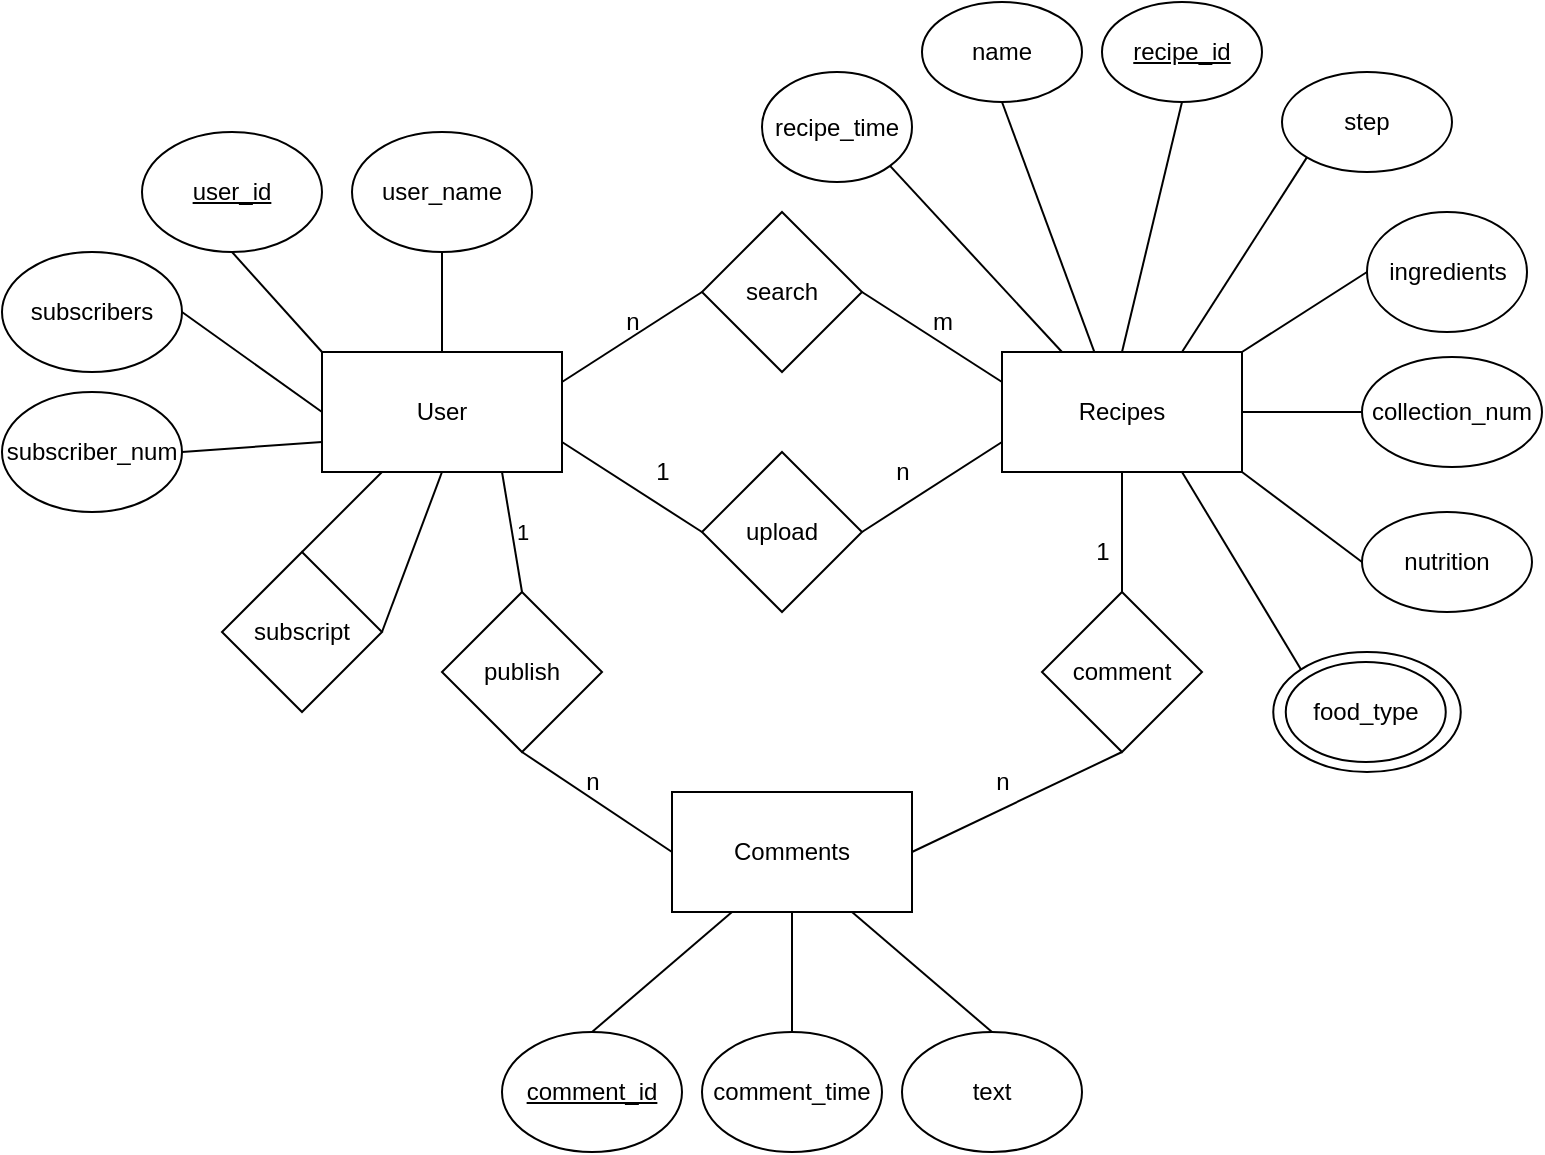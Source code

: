 <mxfile version="20.3.6" type="github">
  <diagram id="R2lEEEUBdFMjLlhIrx00" name="Page-1">
    <mxGraphModel dx="788" dy="449" grid="1" gridSize="10" guides="1" tooltips="1" connect="1" arrows="1" fold="1" page="1" pageScale="1" pageWidth="850" pageHeight="1100" math="0" shadow="0" extFonts="Permanent Marker^https://fonts.googleapis.com/css?family=Permanent+Marker">
      <root>
        <mxCell id="0" />
        <mxCell id="1" parent="0" />
        <mxCell id="2Bwj7JINlutWcThb7Niz-56" value="" style="ellipse;whiteSpace=wrap;html=1;fillStyle=auto;" vertex="1" parent="1">
          <mxGeometry x="665.63" y="500" width="93.75" height="60" as="geometry" />
        </mxCell>
        <mxCell id="2Bwj7JINlutWcThb7Niz-5" value="User" style="rounded=0;whiteSpace=wrap;html=1;" vertex="1" parent="1">
          <mxGeometry x="190" y="350" width="120" height="60" as="geometry" />
        </mxCell>
        <mxCell id="2Bwj7JINlutWcThb7Niz-6" value="Recipes" style="rounded=0;whiteSpace=wrap;html=1;" vertex="1" parent="1">
          <mxGeometry x="530" y="350" width="120" height="60" as="geometry" />
        </mxCell>
        <mxCell id="2Bwj7JINlutWcThb7Niz-8" value="Comments" style="rounded=0;whiteSpace=wrap;html=1;" vertex="1" parent="1">
          <mxGeometry x="365" y="570" width="120" height="60" as="geometry" />
        </mxCell>
        <mxCell id="2Bwj7JINlutWcThb7Niz-9" value="user_id" style="ellipse;whiteSpace=wrap;html=1;fontStyle=4" vertex="1" parent="1">
          <mxGeometry x="100" y="240" width="90" height="60" as="geometry" />
        </mxCell>
        <mxCell id="2Bwj7JINlutWcThb7Niz-10" value="&lt;u&gt;recipe_id&lt;/u&gt;" style="ellipse;whiteSpace=wrap;html=1;" vertex="1" parent="1">
          <mxGeometry x="580" y="175" width="80" height="50" as="geometry" />
        </mxCell>
        <mxCell id="2Bwj7JINlutWcThb7Niz-11" value="user_name" style="ellipse;whiteSpace=wrap;html=1;" vertex="1" parent="1">
          <mxGeometry x="205" y="240" width="90" height="60" as="geometry" />
        </mxCell>
        <mxCell id="2Bwj7JINlutWcThb7Niz-12" value="subscribers" style="ellipse;whiteSpace=wrap;html=1;" vertex="1" parent="1">
          <mxGeometry x="30" y="300" width="90" height="60" as="geometry" />
        </mxCell>
        <mxCell id="2Bwj7JINlutWcThb7Niz-13" value="recipe_time" style="ellipse;whiteSpace=wrap;html=1;" vertex="1" parent="1">
          <mxGeometry x="410" y="210" width="75" height="55" as="geometry" />
        </mxCell>
        <mxCell id="2Bwj7JINlutWcThb7Niz-14" value="subscript" style="rhombus;whiteSpace=wrap;html=1;" vertex="1" parent="1">
          <mxGeometry x="140" y="450" width="80" height="80" as="geometry" />
        </mxCell>
        <mxCell id="2Bwj7JINlutWcThb7Niz-16" value="" style="endArrow=none;html=1;rounded=0;exitX=1;exitY=0.5;exitDx=0;exitDy=0;entryX=0.5;entryY=1;entryDx=0;entryDy=0;" edge="1" parent="1" source="2Bwj7JINlutWcThb7Niz-14" target="2Bwj7JINlutWcThb7Niz-5">
          <mxGeometry width="50" height="50" relative="1" as="geometry">
            <mxPoint x="330" y="400" as="sourcePoint" />
            <mxPoint x="380" y="350" as="targetPoint" />
          </mxGeometry>
        </mxCell>
        <mxCell id="2Bwj7JINlutWcThb7Niz-18" value="" style="endArrow=none;html=1;rounded=0;exitX=0.5;exitY=0;exitDx=0;exitDy=0;entryX=0.25;entryY=1;entryDx=0;entryDy=0;" edge="1" parent="1" source="2Bwj7JINlutWcThb7Niz-14" target="2Bwj7JINlutWcThb7Niz-5">
          <mxGeometry width="50" height="50" relative="1" as="geometry">
            <mxPoint x="330" y="400" as="sourcePoint" />
            <mxPoint x="380" y="350" as="targetPoint" />
          </mxGeometry>
        </mxCell>
        <mxCell id="2Bwj7JINlutWcThb7Niz-19" value="search" style="rhombus;whiteSpace=wrap;html=1;" vertex="1" parent="1">
          <mxGeometry x="380" y="280" width="80" height="80" as="geometry" />
        </mxCell>
        <mxCell id="2Bwj7JINlutWcThb7Niz-20" value="" style="endArrow=none;html=1;rounded=0;exitX=1;exitY=0.25;exitDx=0;exitDy=0;entryX=0;entryY=0.5;entryDx=0;entryDy=0;" edge="1" parent="1" source="2Bwj7JINlutWcThb7Niz-5" target="2Bwj7JINlutWcThb7Niz-19">
          <mxGeometry width="50" height="50" relative="1" as="geometry">
            <mxPoint x="330" y="400" as="sourcePoint" />
            <mxPoint x="380" y="350" as="targetPoint" />
          </mxGeometry>
        </mxCell>
        <mxCell id="2Bwj7JINlutWcThb7Niz-21" value="" style="endArrow=none;html=1;rounded=0;entryX=1;entryY=0.5;entryDx=0;entryDy=0;exitX=0;exitY=0.25;exitDx=0;exitDy=0;" edge="1" parent="1" source="2Bwj7JINlutWcThb7Niz-6" target="2Bwj7JINlutWcThb7Niz-19">
          <mxGeometry width="50" height="50" relative="1" as="geometry">
            <mxPoint x="330" y="400" as="sourcePoint" />
            <mxPoint x="380" y="350" as="targetPoint" />
          </mxGeometry>
        </mxCell>
        <mxCell id="2Bwj7JINlutWcThb7Niz-22" value="upload" style="rhombus;whiteSpace=wrap;html=1;" vertex="1" parent="1">
          <mxGeometry x="380" y="400" width="80" height="80" as="geometry" />
        </mxCell>
        <mxCell id="2Bwj7JINlutWcThb7Niz-23" value="" style="endArrow=none;html=1;rounded=0;exitX=1;exitY=0.75;exitDx=0;exitDy=0;entryX=0;entryY=0.5;entryDx=0;entryDy=0;" edge="1" parent="1" source="2Bwj7JINlutWcThb7Niz-5" target="2Bwj7JINlutWcThb7Niz-22">
          <mxGeometry width="50" height="50" relative="1" as="geometry">
            <mxPoint x="330" y="400" as="sourcePoint" />
            <mxPoint x="380" y="350" as="targetPoint" />
          </mxGeometry>
        </mxCell>
        <mxCell id="2Bwj7JINlutWcThb7Niz-24" value="" style="endArrow=none;html=1;rounded=0;entryX=1;entryY=0.5;entryDx=0;entryDy=0;exitX=0;exitY=0.75;exitDx=0;exitDy=0;" edge="1" parent="1" source="2Bwj7JINlutWcThb7Niz-6" target="2Bwj7JINlutWcThb7Niz-22">
          <mxGeometry width="50" height="50" relative="1" as="geometry">
            <mxPoint x="330" y="400" as="sourcePoint" />
            <mxPoint x="380" y="350" as="targetPoint" />
          </mxGeometry>
        </mxCell>
        <mxCell id="2Bwj7JINlutWcThb7Niz-25" value="publish" style="rhombus;whiteSpace=wrap;html=1;" vertex="1" parent="1">
          <mxGeometry x="250" y="470" width="80" height="80" as="geometry" />
        </mxCell>
        <mxCell id="2Bwj7JINlutWcThb7Niz-26" value="" style="endArrow=none;html=1;rounded=0;entryX=0.75;entryY=1;entryDx=0;entryDy=0;exitX=0.5;exitY=0;exitDx=0;exitDy=0;" edge="1" parent="1" source="2Bwj7JINlutWcThb7Niz-25" target="2Bwj7JINlutWcThb7Niz-5">
          <mxGeometry width="50" height="50" relative="1" as="geometry">
            <mxPoint x="330" y="440" as="sourcePoint" />
            <mxPoint x="380" y="390" as="targetPoint" />
          </mxGeometry>
        </mxCell>
        <mxCell id="2Bwj7JINlutWcThb7Niz-59" value="1" style="edgeLabel;html=1;align=center;verticalAlign=middle;resizable=0;points=[];" vertex="1" connectable="0" parent="2Bwj7JINlutWcThb7Niz-26">
          <mxGeometry x="0.065" y="-2" relative="1" as="geometry">
            <mxPoint x="3" y="2" as="offset" />
          </mxGeometry>
        </mxCell>
        <mxCell id="2Bwj7JINlutWcThb7Niz-27" value="" style="endArrow=none;html=1;rounded=0;exitX=0.5;exitY=1;exitDx=0;exitDy=0;entryX=0;entryY=0.5;entryDx=0;entryDy=0;" edge="1" parent="1" source="2Bwj7JINlutWcThb7Niz-25" target="2Bwj7JINlutWcThb7Niz-8">
          <mxGeometry width="50" height="50" relative="1" as="geometry">
            <mxPoint x="330" y="440" as="sourcePoint" />
            <mxPoint x="380" y="390" as="targetPoint" />
          </mxGeometry>
        </mxCell>
        <mxCell id="2Bwj7JINlutWcThb7Niz-28" value="comment" style="rhombus;whiteSpace=wrap;html=1;" vertex="1" parent="1">
          <mxGeometry x="550" y="470" width="80" height="80" as="geometry" />
        </mxCell>
        <mxCell id="2Bwj7JINlutWcThb7Niz-29" value="" style="endArrow=none;html=1;rounded=0;entryX=1;entryY=0.5;entryDx=0;entryDy=0;exitX=0.5;exitY=1;exitDx=0;exitDy=0;" edge="1" parent="1" source="2Bwj7JINlutWcThb7Niz-28" target="2Bwj7JINlutWcThb7Niz-8">
          <mxGeometry width="50" height="50" relative="1" as="geometry">
            <mxPoint x="330" y="590" as="sourcePoint" />
            <mxPoint x="380" y="540" as="targetPoint" />
          </mxGeometry>
        </mxCell>
        <mxCell id="2Bwj7JINlutWcThb7Niz-30" value="" style="endArrow=none;html=1;rounded=0;entryX=0.5;entryY=0;entryDx=0;entryDy=0;exitX=0.5;exitY=1;exitDx=0;exitDy=0;" edge="1" parent="1" source="2Bwj7JINlutWcThb7Niz-6" target="2Bwj7JINlutWcThb7Niz-28">
          <mxGeometry width="50" height="50" relative="1" as="geometry">
            <mxPoint x="330" y="590" as="sourcePoint" />
            <mxPoint x="380" y="540" as="targetPoint" />
          </mxGeometry>
        </mxCell>
        <mxCell id="2Bwj7JINlutWcThb7Niz-31" value="comment_id" style="ellipse;whiteSpace=wrap;html=1;fontStyle=4" vertex="1" parent="1">
          <mxGeometry x="280" y="690" width="90" height="60" as="geometry" />
        </mxCell>
        <mxCell id="2Bwj7JINlutWcThb7Niz-32" value="comment_time" style="ellipse;whiteSpace=wrap;html=1;" vertex="1" parent="1">
          <mxGeometry x="380" y="690" width="90" height="60" as="geometry" />
        </mxCell>
        <mxCell id="2Bwj7JINlutWcThb7Niz-33" value="" style="endArrow=none;html=1;rounded=0;exitX=0.5;exitY=0;exitDx=0;exitDy=0;entryX=0.25;entryY=1;entryDx=0;entryDy=0;" edge="1" parent="1" source="2Bwj7JINlutWcThb7Niz-31" target="2Bwj7JINlutWcThb7Niz-8">
          <mxGeometry width="50" height="50" relative="1" as="geometry">
            <mxPoint x="330" y="610" as="sourcePoint" />
            <mxPoint x="380" y="560" as="targetPoint" />
          </mxGeometry>
        </mxCell>
        <mxCell id="2Bwj7JINlutWcThb7Niz-34" value="" style="endArrow=none;html=1;rounded=0;entryX=0.5;entryY=0;entryDx=0;entryDy=0;exitX=0.5;exitY=1;exitDx=0;exitDy=0;" edge="1" parent="1" source="2Bwj7JINlutWcThb7Niz-8" target="2Bwj7JINlutWcThb7Niz-32">
          <mxGeometry width="50" height="50" relative="1" as="geometry">
            <mxPoint x="330" y="610" as="sourcePoint" />
            <mxPoint x="380" y="560" as="targetPoint" />
          </mxGeometry>
        </mxCell>
        <mxCell id="2Bwj7JINlutWcThb7Niz-36" value="text" style="ellipse;whiteSpace=wrap;html=1;" vertex="1" parent="1">
          <mxGeometry x="480" y="690" width="90" height="60" as="geometry" />
        </mxCell>
        <mxCell id="2Bwj7JINlutWcThb7Niz-37" value="" style="endArrow=none;html=1;rounded=0;entryX=0.5;entryY=0;entryDx=0;entryDy=0;exitX=0.75;exitY=1;exitDx=0;exitDy=0;" edge="1" parent="1" source="2Bwj7JINlutWcThb7Niz-8" target="2Bwj7JINlutWcThb7Niz-36">
          <mxGeometry width="50" height="50" relative="1" as="geometry">
            <mxPoint x="330" y="610" as="sourcePoint" />
            <mxPoint x="380" y="560" as="targetPoint" />
          </mxGeometry>
        </mxCell>
        <mxCell id="2Bwj7JINlutWcThb7Niz-38" value="" style="endArrow=none;html=1;rounded=0;exitX=0.5;exitY=1;exitDx=0;exitDy=0;entryX=0.5;entryY=0;entryDx=0;entryDy=0;" edge="1" parent="1" source="2Bwj7JINlutWcThb7Niz-11" target="2Bwj7JINlutWcThb7Niz-5">
          <mxGeometry width="50" height="50" relative="1" as="geometry">
            <mxPoint x="330" y="280" as="sourcePoint" />
            <mxPoint x="380" y="230" as="targetPoint" />
          </mxGeometry>
        </mxCell>
        <mxCell id="2Bwj7JINlutWcThb7Niz-39" value="" style="endArrow=none;html=1;rounded=0;exitX=0.5;exitY=1;exitDx=0;exitDy=0;entryX=0;entryY=0;entryDx=0;entryDy=0;" edge="1" parent="1" source="2Bwj7JINlutWcThb7Niz-9" target="2Bwj7JINlutWcThb7Niz-5">
          <mxGeometry width="50" height="50" relative="1" as="geometry">
            <mxPoint x="330" y="280" as="sourcePoint" />
            <mxPoint x="380" y="230" as="targetPoint" />
          </mxGeometry>
        </mxCell>
        <mxCell id="2Bwj7JINlutWcThb7Niz-40" value="" style="endArrow=none;html=1;rounded=0;exitX=1;exitY=0.5;exitDx=0;exitDy=0;entryX=0;entryY=0.5;entryDx=0;entryDy=0;" edge="1" parent="1" source="2Bwj7JINlutWcThb7Niz-12" target="2Bwj7JINlutWcThb7Niz-5">
          <mxGeometry width="50" height="50" relative="1" as="geometry">
            <mxPoint x="330" y="280" as="sourcePoint" />
            <mxPoint x="380" y="230" as="targetPoint" />
          </mxGeometry>
        </mxCell>
        <mxCell id="2Bwj7JINlutWcThb7Niz-41" value="" style="endArrow=none;html=1;rounded=0;entryX=0.5;entryY=1;entryDx=0;entryDy=0;exitX=0.5;exitY=0;exitDx=0;exitDy=0;" edge="1" parent="1" source="2Bwj7JINlutWcThb7Niz-6" target="2Bwj7JINlutWcThb7Niz-10">
          <mxGeometry width="50" height="50" relative="1" as="geometry">
            <mxPoint x="330" y="280" as="sourcePoint" />
            <mxPoint x="380" y="230" as="targetPoint" />
          </mxGeometry>
        </mxCell>
        <mxCell id="2Bwj7JINlutWcThb7Niz-42" value="" style="endArrow=none;html=1;rounded=0;entryX=1;entryY=1;entryDx=0;entryDy=0;exitX=0.25;exitY=0;exitDx=0;exitDy=0;" edge="1" parent="1" source="2Bwj7JINlutWcThb7Niz-6" target="2Bwj7JINlutWcThb7Niz-13">
          <mxGeometry width="50" height="50" relative="1" as="geometry">
            <mxPoint x="330" y="250" as="sourcePoint" />
            <mxPoint x="380" y="200" as="targetPoint" />
          </mxGeometry>
        </mxCell>
        <mxCell id="2Bwj7JINlutWcThb7Niz-43" value="ingredients" style="ellipse;whiteSpace=wrap;html=1;" vertex="1" parent="1">
          <mxGeometry x="712.5" y="280" width="80" height="60" as="geometry" />
        </mxCell>
        <mxCell id="2Bwj7JINlutWcThb7Niz-44" value="" style="endArrow=none;html=1;rounded=0;entryX=1;entryY=0;entryDx=0;entryDy=0;exitX=0;exitY=0.5;exitDx=0;exitDy=0;" edge="1" parent="1" source="2Bwj7JINlutWcThb7Niz-43" target="2Bwj7JINlutWcThb7Niz-6">
          <mxGeometry width="50" height="50" relative="1" as="geometry">
            <mxPoint x="330" y="430" as="sourcePoint" />
            <mxPoint x="380" y="380" as="targetPoint" />
          </mxGeometry>
        </mxCell>
        <mxCell id="2Bwj7JINlutWcThb7Niz-45" value="collection_num" style="ellipse;whiteSpace=wrap;html=1;" vertex="1" parent="1">
          <mxGeometry x="710" y="352.5" width="90" height="55" as="geometry" />
        </mxCell>
        <mxCell id="2Bwj7JINlutWcThb7Niz-46" value="" style="endArrow=none;html=1;rounded=0;exitX=1;exitY=0.5;exitDx=0;exitDy=0;entryX=0;entryY=0.5;entryDx=0;entryDy=0;" edge="1" parent="1" source="2Bwj7JINlutWcThb7Niz-6" target="2Bwj7JINlutWcThb7Niz-45">
          <mxGeometry width="50" height="50" relative="1" as="geometry">
            <mxPoint x="380" y="480" as="sourcePoint" />
            <mxPoint x="430" y="430" as="targetPoint" />
          </mxGeometry>
        </mxCell>
        <mxCell id="2Bwj7JINlutWcThb7Niz-47" value="nutrition" style="ellipse;whiteSpace=wrap;html=1;" vertex="1" parent="1">
          <mxGeometry x="710" y="430" width="85" height="50" as="geometry" />
        </mxCell>
        <mxCell id="2Bwj7JINlutWcThb7Niz-48" value="" style="endArrow=none;html=1;rounded=0;entryX=1;entryY=1;entryDx=0;entryDy=0;exitX=0;exitY=0.5;exitDx=0;exitDy=0;" edge="1" parent="1" source="2Bwj7JINlutWcThb7Niz-47" target="2Bwj7JINlutWcThb7Niz-6">
          <mxGeometry width="50" height="50" relative="1" as="geometry">
            <mxPoint x="380" y="480" as="sourcePoint" />
            <mxPoint x="430" y="430" as="targetPoint" />
          </mxGeometry>
        </mxCell>
        <mxCell id="2Bwj7JINlutWcThb7Niz-49" value="food_type" style="ellipse;whiteSpace=wrap;html=1;fillStyle=auto;" vertex="1" parent="1">
          <mxGeometry x="671.88" y="505" width="80" height="50" as="geometry" />
        </mxCell>
        <mxCell id="2Bwj7JINlutWcThb7Niz-50" value="" style="endArrow=none;html=1;rounded=0;entryX=0.75;entryY=1;entryDx=0;entryDy=0;exitX=0;exitY=0;exitDx=0;exitDy=0;" edge="1" parent="1" source="2Bwj7JINlutWcThb7Niz-56" target="2Bwj7JINlutWcThb7Niz-6">
          <mxGeometry width="50" height="50" relative="1" as="geometry">
            <mxPoint x="700" y="520" as="sourcePoint" />
            <mxPoint x="430" y="430" as="targetPoint" />
          </mxGeometry>
        </mxCell>
        <mxCell id="2Bwj7JINlutWcThb7Niz-51" value="subscriber_num" style="ellipse;whiteSpace=wrap;html=1;" vertex="1" parent="1">
          <mxGeometry x="30" y="370" width="90" height="60" as="geometry" />
        </mxCell>
        <mxCell id="2Bwj7JINlutWcThb7Niz-52" value="" style="endArrow=none;html=1;rounded=0;exitX=1;exitY=0.5;exitDx=0;exitDy=0;entryX=0;entryY=0.75;entryDx=0;entryDy=0;" edge="1" parent="1" source="2Bwj7JINlutWcThb7Niz-51" target="2Bwj7JINlutWcThb7Niz-5">
          <mxGeometry width="50" height="50" relative="1" as="geometry">
            <mxPoint x="380" y="480" as="sourcePoint" />
            <mxPoint x="430" y="430" as="targetPoint" />
          </mxGeometry>
        </mxCell>
        <mxCell id="2Bwj7JINlutWcThb7Niz-53" value="step" style="ellipse;whiteSpace=wrap;html=1;" vertex="1" parent="1">
          <mxGeometry x="670" y="210" width="85" height="50" as="geometry" />
        </mxCell>
        <mxCell id="2Bwj7JINlutWcThb7Niz-54" value="" style="endArrow=none;html=1;rounded=0;entryX=0.75;entryY=0;entryDx=0;entryDy=0;exitX=0;exitY=1;exitDx=0;exitDy=0;" edge="1" parent="1" source="2Bwj7JINlutWcThb7Niz-53" target="2Bwj7JINlutWcThb7Niz-6">
          <mxGeometry width="50" height="50" relative="1" as="geometry">
            <mxPoint x="380" y="310" as="sourcePoint" />
            <mxPoint x="430" y="260" as="targetPoint" />
          </mxGeometry>
        </mxCell>
        <mxCell id="2Bwj7JINlutWcThb7Niz-57" value="name" style="ellipse;whiteSpace=wrap;html=1;fillStyle=auto;" vertex="1" parent="1">
          <mxGeometry x="490" y="175" width="80" height="50" as="geometry" />
        </mxCell>
        <mxCell id="2Bwj7JINlutWcThb7Niz-58" value="" style="endArrow=none;html=1;rounded=0;entryX=0.5;entryY=1;entryDx=0;entryDy=0;exitX=0.385;exitY=0.001;exitDx=0;exitDy=0;exitPerimeter=0;" edge="1" parent="1" source="2Bwj7JINlutWcThb7Niz-6" target="2Bwj7JINlutWcThb7Niz-57">
          <mxGeometry width="50" height="50" relative="1" as="geometry">
            <mxPoint x="380" y="310" as="sourcePoint" />
            <mxPoint x="430" y="260" as="targetPoint" />
          </mxGeometry>
        </mxCell>
        <mxCell id="2Bwj7JINlutWcThb7Niz-60" value="n" style="text;html=1;align=center;verticalAlign=middle;resizable=0;points=[];autosize=1;strokeColor=none;fillColor=none;" vertex="1" parent="1">
          <mxGeometry x="310" y="550" width="30" height="30" as="geometry" />
        </mxCell>
        <mxCell id="2Bwj7JINlutWcThb7Niz-61" value="1" style="text;html=1;align=center;verticalAlign=middle;resizable=0;points=[];autosize=1;strokeColor=none;fillColor=none;" vertex="1" parent="1">
          <mxGeometry x="565" y="435" width="30" height="30" as="geometry" />
        </mxCell>
        <mxCell id="2Bwj7JINlutWcThb7Niz-62" value="n" style="text;html=1;align=center;verticalAlign=middle;resizable=0;points=[];autosize=1;strokeColor=none;fillColor=none;" vertex="1" parent="1">
          <mxGeometry x="515" y="550" width="30" height="30" as="geometry" />
        </mxCell>
        <mxCell id="2Bwj7JINlutWcThb7Niz-63" value="1" style="text;html=1;align=center;verticalAlign=middle;resizable=0;points=[];autosize=1;strokeColor=none;fillColor=none;" vertex="1" parent="1">
          <mxGeometry x="345" y="395" width="30" height="30" as="geometry" />
        </mxCell>
        <mxCell id="2Bwj7JINlutWcThb7Niz-64" value="n" style="text;html=1;align=center;verticalAlign=middle;resizable=0;points=[];autosize=1;strokeColor=none;fillColor=none;" vertex="1" parent="1">
          <mxGeometry x="465" y="395" width="30" height="30" as="geometry" />
        </mxCell>
        <mxCell id="2Bwj7JINlutWcThb7Niz-65" value="n" style="text;html=1;align=center;verticalAlign=middle;resizable=0;points=[];autosize=1;strokeColor=none;fillColor=none;" vertex="1" parent="1">
          <mxGeometry x="330" y="320" width="30" height="30" as="geometry" />
        </mxCell>
        <mxCell id="2Bwj7JINlutWcThb7Niz-66" value="m" style="text;html=1;align=center;verticalAlign=middle;resizable=0;points=[];autosize=1;strokeColor=none;fillColor=none;" vertex="1" parent="1">
          <mxGeometry x="485" y="320" width="30" height="30" as="geometry" />
        </mxCell>
      </root>
    </mxGraphModel>
  </diagram>
</mxfile>
